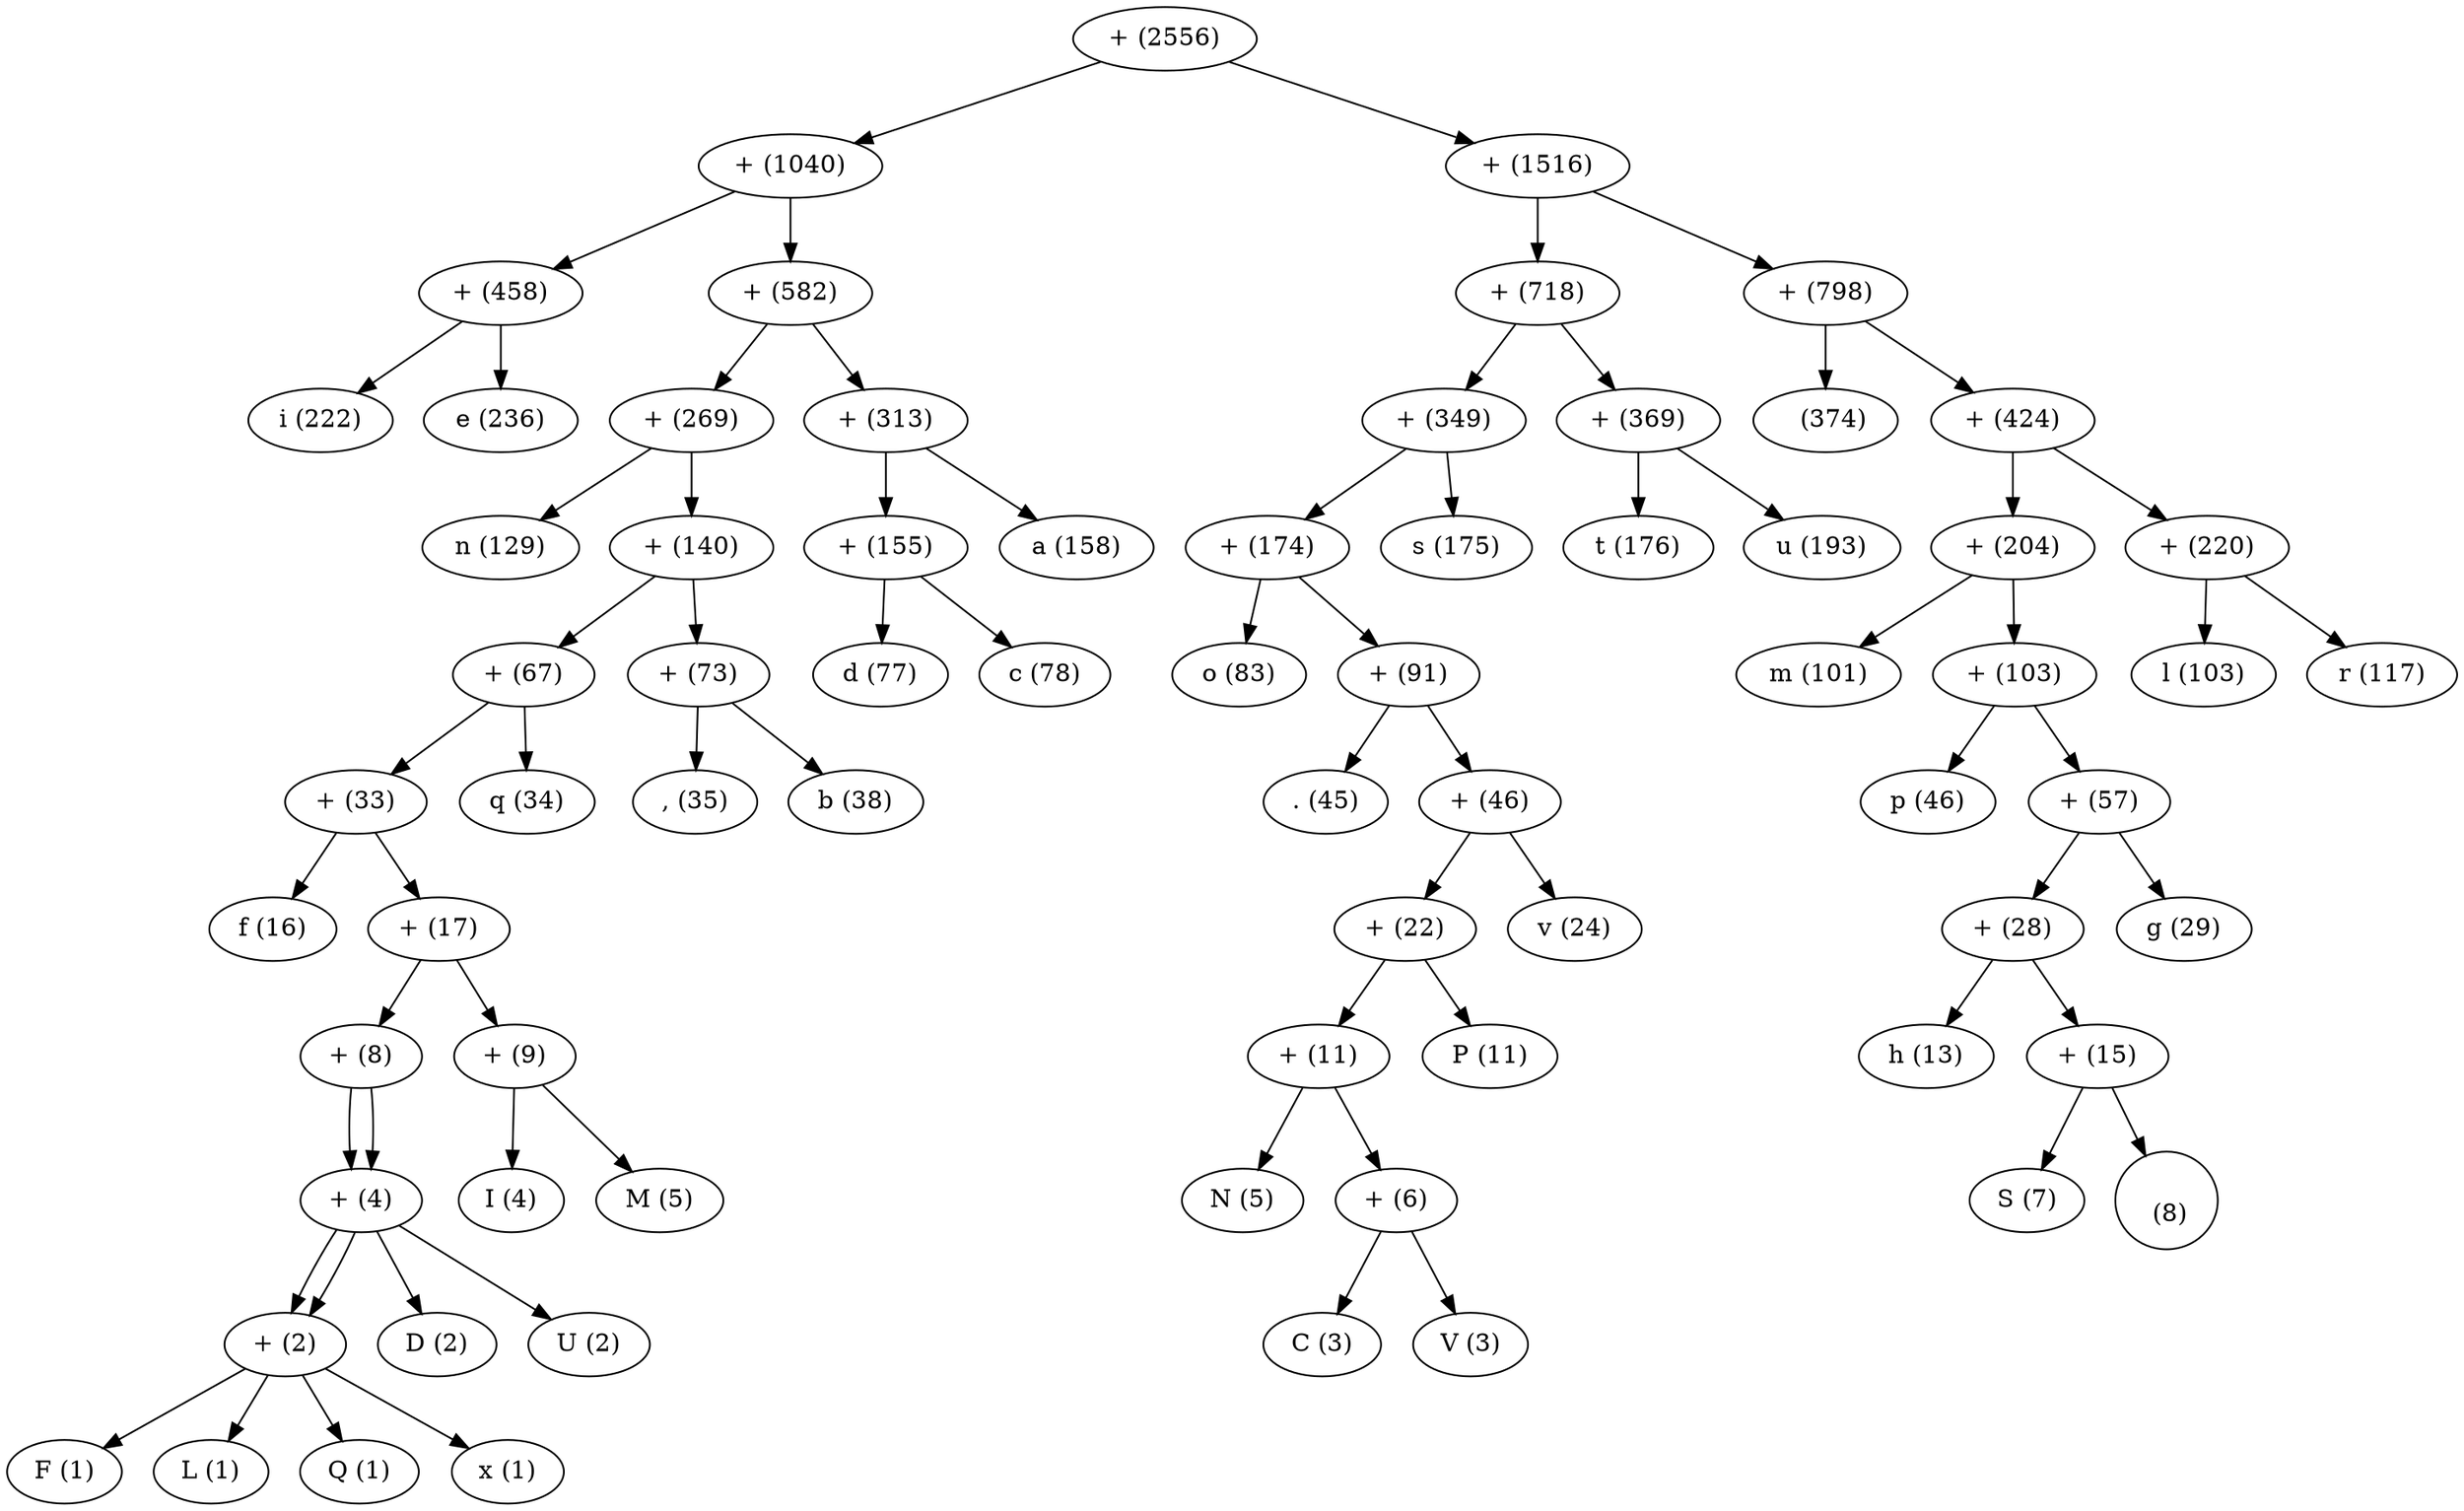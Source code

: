 digraph HuffmanTree {
	"+ (2556)" -> "+ (1040)";
	"+ (1040)" -> "+ (458)";
	"+ (458)" -> "i (222)";
	"+ (458)" -> "e (236)";
	"+ (1040)" -> "+ (582)";
	"+ (582)" -> "+ (269)";
	"+ (269)" -> "n (129)";
	"+ (269)" -> "+ (140)";
	"+ (140)" -> "+ (67)";
	"+ (67)" -> "+ (33)";
	"+ (33)" -> "f (16)";
	"+ (33)" -> "+ (17)";
	"+ (17)" -> "+ (8)";
	"+ (8)" -> "+ (4)";
	"+ (4)" -> "+ (2)";
	"+ (2)" -> "F (1)";
	"+ (2)" -> "L (1)";
	"+ (4)" -> "+ (2)";
	"+ (2)" -> "Q (1)";
	"+ (2)" -> "x (1)";
	"+ (8)" -> "+ (4)";
	"+ (4)" -> "D (2)";
	"+ (4)" -> "U (2)";
	"+ (17)" -> "+ (9)";
	"+ (9)" -> "I (4)";
	"+ (9)" -> "M (5)";
	"+ (67)" -> "q (34)";
	"+ (140)" -> "+ (73)";
	"+ (73)" -> ", (35)";
	"+ (73)" -> "b (38)";
	"+ (582)" -> "+ (313)";
	"+ (313)" -> "+ (155)";
	"+ (155)" -> "d (77)";
	"+ (155)" -> "c (78)";
	"+ (313)" -> "a (158)";
	"+ (2556)" -> "+ (1516)";
	"+ (1516)" -> "+ (718)";
	"+ (718)" -> "+ (349)";
	"+ (349)" -> "+ (174)";
	"+ (174)" -> "o (83)";
	"+ (174)" -> "+ (91)";
	"+ (91)" -> ". (45)";
	"+ (91)" -> "+ (46)";
	"+ (46)" -> "+ (22)";
	"+ (22)" -> "+ (11)";
	"+ (11)" -> "N (5)";
	"+ (11)" -> "+ (6)";
	"+ (6)" -> "C (3)";
	"+ (6)" -> "V (3)";
	"+ (22)" -> "P (11)";
	"+ (46)" -> "v (24)";
	"+ (349)" -> "s (175)";
	"+ (718)" -> "+ (369)";
	"+ (369)" -> "t (176)";
	"+ (369)" -> "u (193)";
	"+ (1516)" -> "+ (798)";
	"+ (798)" -> "  (374)";
	"+ (798)" -> "+ (424)";
	"+ (424)" -> "+ (204)";
	"+ (204)" -> "m (101)";
	"+ (204)" -> "+ (103)";
	"+ (103)" -> "p (46)";
	"+ (103)" -> "+ (57)";
	"+ (57)" -> "+ (28)";
	"+ (28)" -> "h (13)";
	"+ (28)" -> "+ (15)";
	"+ (15)" -> "S (7)";
	"+ (15)" -> "
 (8)";
	"+ (57)" -> "g (29)";
	"+ (424)" -> "+ (220)";
	"+ (220)" -> "l (103)";
	"+ (220)" -> "r (117)";
}
